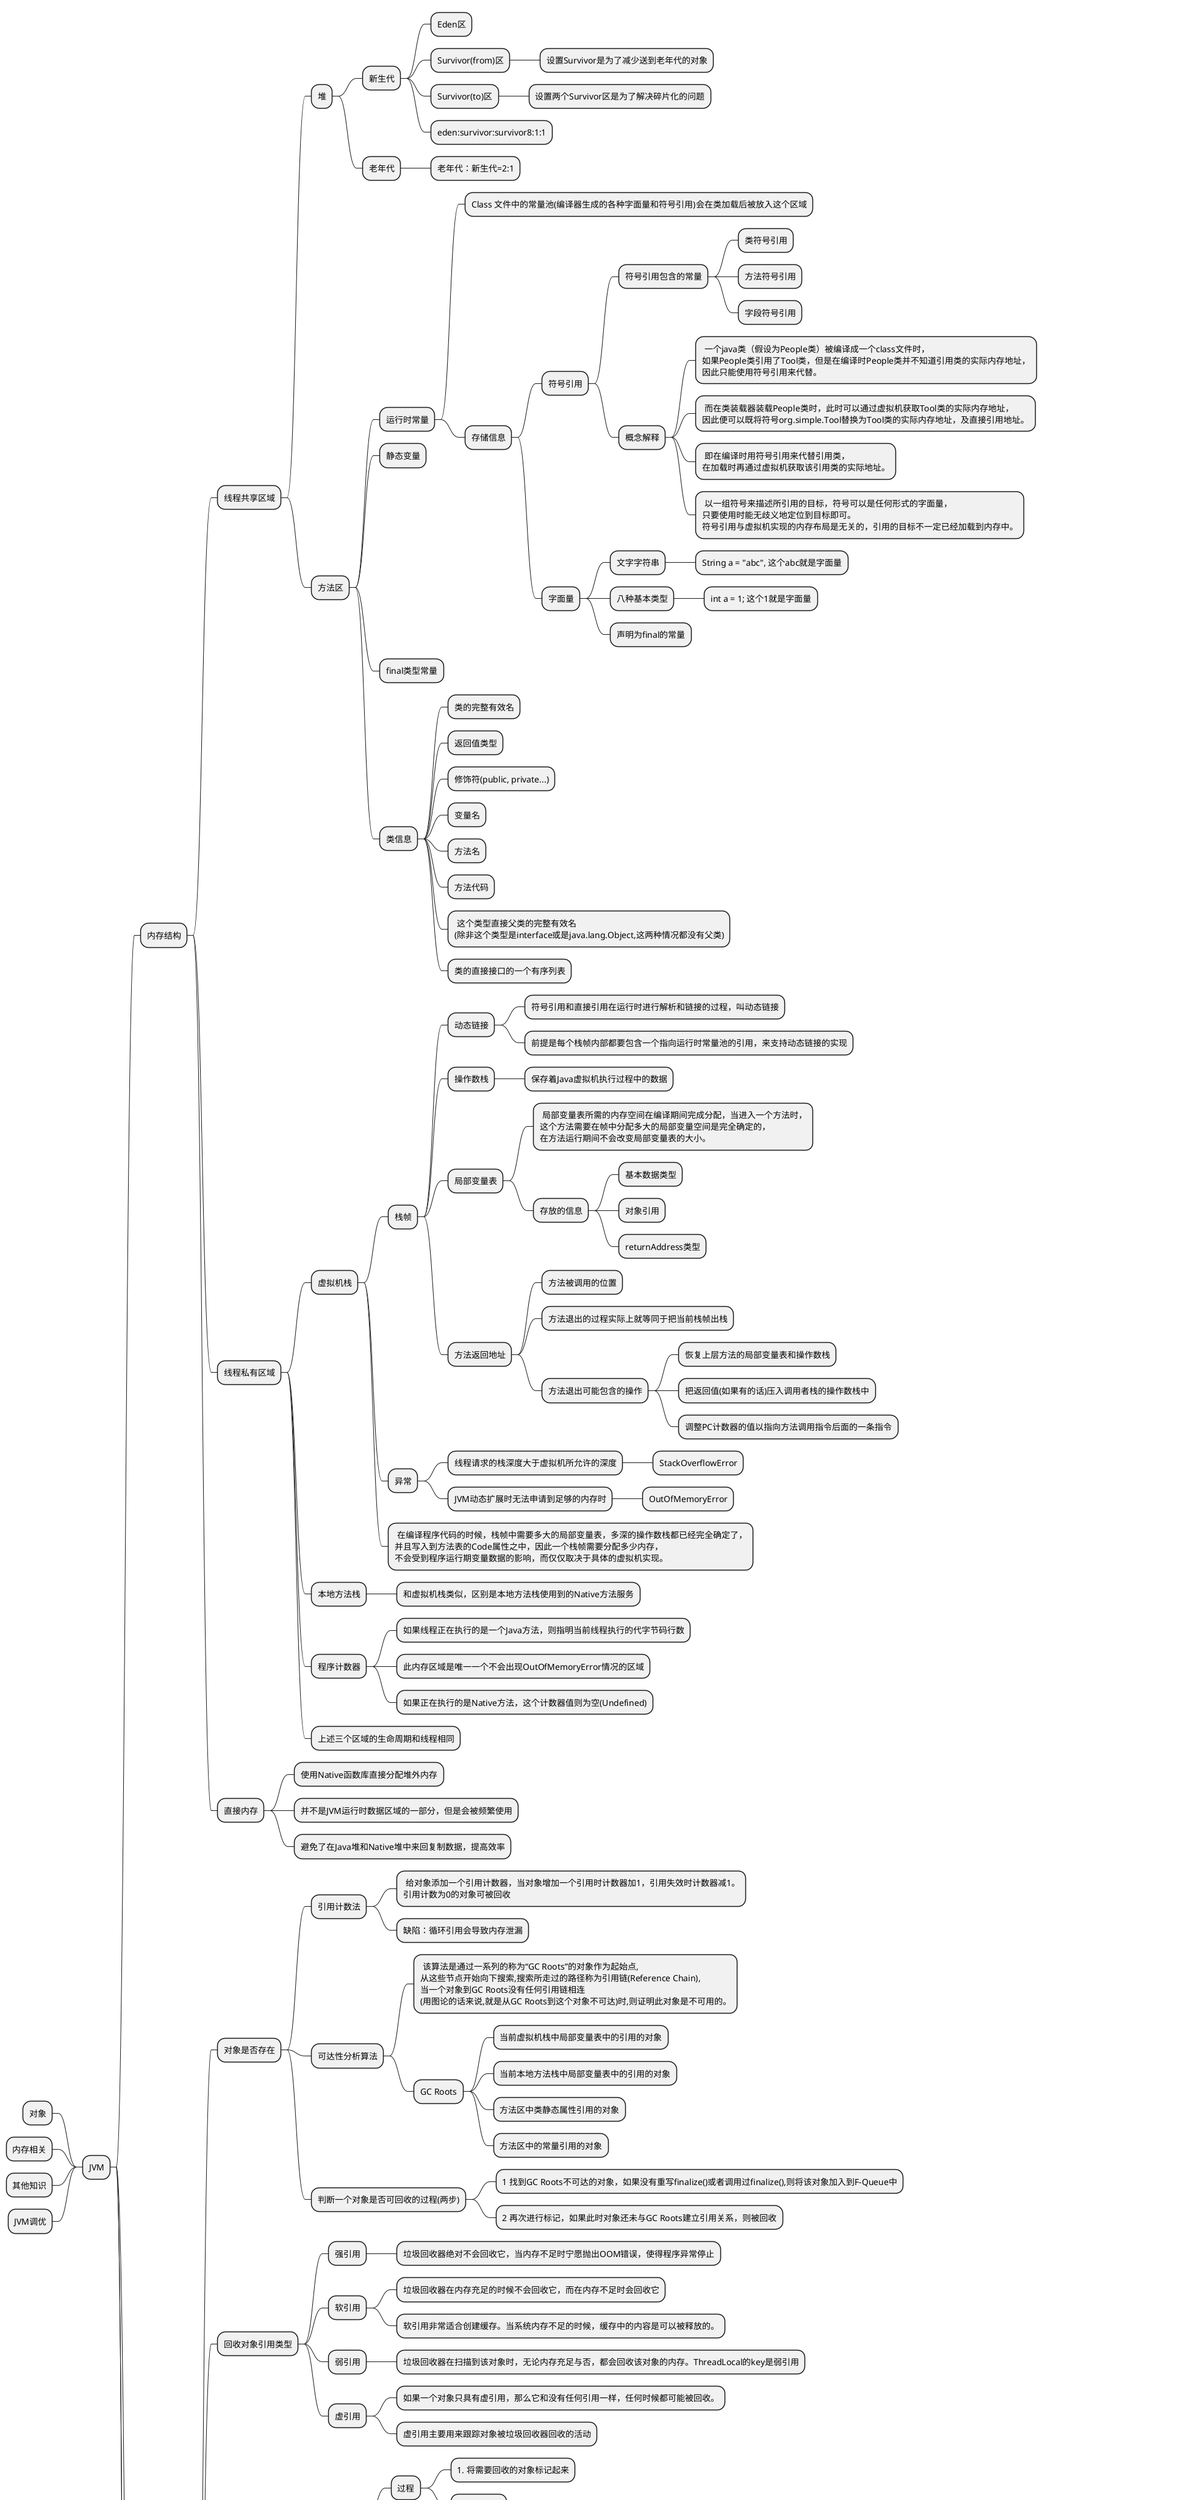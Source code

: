 @startmindmap
+ JVM
++ 内存结构
+++ 线程共享区域
++++ 堆
+++++ 新生代
++++++ Eden区
++++++ Survivor(from)区
+++++++ 设置Survivor是为了减少送到老年代的对象
++++++ Survivor(to)区
+++++++ 设置两个Survivor区是为了解决碎片化的问题
++++++ eden:survivor:survivor8:1:1
+++++ 老年代
++++++ 老年代：新生代=2:1
++++ 方法区
+++++ 运行时常量
++++++ Class 文件中的常量池(编译器生成的各种字面量和符号引用)会在类加载后被放入这个区域
++++++ 存储信息
+++++++ 符号引用
++++++++ 符号引用包含的常量
+++++++++ 类符号引用
+++++++++ 方法符号引用
+++++++++ 字段符号引用
++++++++ 概念解释
*********: 一个java类（假设为People类）被编译成一个class文件时，
如果People类引用了Tool类，但是在编译时People类并不知道引用类的实际内存地址，
因此只能使用符号引用来代替。;
*********: 而在类装载器装载People类时，此时可以通过虚拟机获取Tool类的实际内存地址，
因此便可以既将符号org.simple.Tool替换为Tool类的实际内存地址，及直接引用地址。;
*********: 即在编译时用符号引用来代替引用类，
在加载时再通过虚拟机获取该引用类的实际地址。;
*********: 以一组符号来描述所引用的目标，符号可以是任何形式的字面量，
只要使用时能无歧义地定位到目标即可。
符号引用与虚拟机实现的内存布局是无关的，引用的目标不一定已经加载到内存中。;
+++++++ 字面量
++++++++ 文字字符串
+++++++++ String a = "abc", 这个abc就是字面量
++++++++ 八种基本类型
+++++++++ int a = 1; 这个1就是字面量
++++++++ 声明为final的常量
+++++ 静态变量
+++++ final类型常量
+++++ 类信息
++++++ 类的完整有效名
++++++ 返回值类型
++++++ 修饰符(public, private...)
++++++ 变量名
++++++ 方法名
++++++ 方法代码
******: 这个类型直接父类的完整有效名
(除非这个类型是interface或是java.lang.Object,这两种情况都没有父类);
++++++ 类的直接接口的一个有序列表
+++ 线程私有区域
++++ 虚拟机栈
+++++ 栈帧
++++++ 动态链接
+++++++ 符号引用和直接引用在运行时进行解析和链接的过程，叫动态链接
+++++++ 前提是每个栈帧内部都要包含一个指向运行时常量池的引用，来支持动态链接的实现
++++++ 操作数栈
+++++++ 保存着Java虚拟机执行过程中的数据
++++++ 局部变量表
*******: 局部变量表所需的内存空间在编译期间完成分配，当进入一个方法时，
这个方法需要在帧中分配多大的局部变量空间是完全确定的，
在方法运行期间不会改变局部变量表的大小。;
+++++++ 存放的信息
++++++++ 基本数据类型
++++++++ 对象引用
++++++++ returnAddress类型
++++++ 方法返回地址
+++++++ 方法被调用的位置
+++++++ 方法退出的过程实际上就等同于把当前栈帧出栈
+++++++ 方法退出可能包含的操作
++++++++ 恢复上层方法的局部变量表和操作数栈
++++++++ 把返回值(如果有的话)压入调用者栈的操作数栈中
++++++++ 调整PC计数器的值以指向方法调用指令后面的一条指令
+++++ 异常
++++++ 线程请求的栈深度大于虚拟机所允许的深度
+++++++ StackOverflowError
++++++ JVM动态扩展时无法申请到足够的内存时
+++++++ OutOfMemoryError
*****: 在编译程序代码的时候，栈帧中需要多大的局部变量表，多深的操作数栈都已经完全确定了，
并且写入到方法表的Code属性之中，因此一个栈帧需要分配多少内存，
不会受到程序运行期变量数据的影响，而仅仅取决于具体的虚拟机实现。;
++++ 本地方法栈
+++++ 和虚拟机栈类似，区别是本地方法栈使用到的Native方法服务
++++ 程序计数器
+++++ 如果线程正在执行的是一个Java方法，则指明当前线程执行的代字节码行数
+++++ 此内存区域是唯一一个不会出现OutOfMemoryError情况的区域
+++++ 如果正在执行的是Native方法，这个计数器值则为空(Undefined)
++++ 上述三个区域的生命周期和线程相同
+++ 直接内存
++++ 使用Native函数库直接分配堆外内存
++++ 并不是JVM运行时数据区域的一部分，但是会被频繁使用
++++ 避免了在Java堆和Native堆中来回复制数据，提高效率
++ 垃圾回收
+++ 对象是否存在
++++ 引用计数法
*****: 给对象添加一个引用计数器，当对象增加一个引用时计数器加1，引用失效时计数器减1。
引用计数为0的对象可被回收;
+++++ 缺陷：循环引用会导致内存泄漏
++++ 可达性分析算法
*****: 该算法是通过一系列的称为“GC Roots”的对象作为起始点,
从这些节点开始向下搜索,搜索所走过的路径称为引用链(Reference Chain),
当一个对象到GC Roots没有任何引用链相连
(用图论的话来说,就是从GC Roots到这个对象不可达)时,则证明此对象是不可用的。;
+++++ GC Roots
++++++ 当前虚拟机栈中局部变量表中的引用的对象
++++++ 当前本地方法栈中局部变量表中的引用的对象
++++++ 方法区中类静态属性引用的对象
++++++ 方法区中的常量引用的对象
++++ 判断一个对象是否可回收的过程(两步)
+++++ 1 找到GC Roots不可达的对象，如果没有重写finalize()或者调用过finalize(),则将该对象加入到F-Queue中
+++++ 2 再次进行标记，如果此时对象还未与GC Roots建立引用关系，则被回收
+++ 回收对象引用类型
++++ 强引用
+++++ 垃圾回收器绝对不会回收它，当内存不足时宁愿抛出OOM错误，使得程序异常停止
++++ 软引用
+++++ 垃圾回收器在内存充足的时候不会回收它，而在内存不足时会回收它
+++++ 软引用非常适合创建缓存。当系统内存不足的时候，缓存中的内容是可以被释放的。
++++ 弱引用
+++++ 垃圾回收器在扫描到该对象时，无论内存充足与否，都会回收该对象的内存。ThreadLocal的key是弱引用
++++ 虚引用
+++++ 如果一个对象只具有虚引用，那么它和没有任何引用一样，任何时候都可能被回收。
+++++ 虚引用主要用来跟踪对象被垃圾回收器回收的活动
+++ 垃圾收集算法
++++ 标记-清除
+++++ 过程
++++++ 1. 将需要回收的对象标记起来
++++++ 2. 清除对象
+++++ 缺陷
++++++ 1. 标记和清除的效率都不高
++++++ 2. 产生大量的不连续的内存碎片
++++ 复制算法
*****: 复制算法是将内存划分为两块大小相等的区域，每次使用时都只用其中一块区域，
当发生垃圾回收时会将存活的对象全部复制到未使用的区域，然后对之前的区域进行全部回收。;
+++++ 新生代使用的是复制算法
+++++ 优点
++++++ 简单高效，不会出现内存碎片问题
+++++ 缺陷
++++++ 内存利用率低
++++++ 存活对象较多时效率明显会降低
++++ 标记整理
*****: 原理和标记清除算法类似，只是最后一步的清除改为了将存活的
对象全部移动到一端，然后再将边界之外的内存全部回收。;
+++++ 老年代使用的是标记-整理算法
+++++ 缺陷
++++++ 需要移动大量对象，效率不高
++++ 分代回收算法
+++++ 根据各个年代的特点选取不同的垃圾收集算法
+++++ 新生代使用复制算法
+++++ 老年代使用标记-整理或者标记-清除算法
+++ 垃圾收集器
++++ Serial收集器
+++++ 串行单线程收集器
+++++ 优点：简单高效
+++++ 是Client模式下的默认新生代收集器
++++ ParNew收集器
+++++ Serial收集器的多线程版本
*****: 是Server模式下的虚拟机首选新生代收集器，除了性能原因外，
主要是因为除了Serial收集器，只有它能与CMS收集器配合工作。
;
++++ Parallel Scavenge收集器
+++++ 多线程收集器
+++++ “吞吐量优先”收集器，更加关注系统的吞吐量
+++++ 适合在后台运算而不需要太多交互的任务
++++ Serial Old收集器
+++++ Serial收集器的老年代版本
+++++ 可用于Client模式下
+++++ 用于Server模式下时
++++++ 在 JDK 1.5 以及之前版本（Parallel Old 诞生以前）中与 Parallel Scavenge 收集器搭配使用
++++++ 作为 CMS 收集器的后备预案，在并发收集发生 Concurrent Mode Failure 时使用。
++++ ParNew Old收集器
+++++ Parallel Scavenge收集器的老年代版本
+++++ 注重程序吞吐量
++++ CMS收集器
+++++ 流程
++++++ 初始标记：仅仅只是标记一下 GC Roots 能直接关联到的对象，速度很快，需要停顿（STW）
++++++ 并发标记：从GC Root 开始对堆中对象进行可达性分析，找到存活对象，它在整个回收过程中耗时最长，不需要停顿。
++++++ 重新标记：为了修正并发标记期间因用户程序继续运作而导致标记产生变动的那一部分对象的标记记录，需要停顿(STW)
++++++ 并发清除：不需要停顿。
+++++ 缺陷
++++++ 吞吐量低
+++++++ 低停顿时间是以牺牲吞吐量为代价的，导致 CPU 利用率不够高
++++++ 无法处理浮动垃圾，可能出现 Concurrent Mode Failure
+++++++ 浮动垃圾是指并发清除阶段由于用户线程继续运行而产生的垃圾，这部分垃圾只能到下一次 GC 时才能进行回收
+++++++ 由于浮动垃圾的存在，因此需要预留出一部分内存，意味着 CMS 收集不能像其它收集器那样等待老年代快满的时候再回收。
+++++++ 如果预留的内存不够存放浮动垃圾，就会出现 Concurrent Mode Failure，这时虚拟机将临时启用 Serial Old 来替代 CMS
++++++ 会产生空间碎片
+++++++ 标记-清除算法会导致产生不连续的空间碎片
++++ G1收集器
+++++ G1 把堆划分成多个大小相等的独立区域（Region），新生代和老年代不再物理隔离。
+++++ 流程
******: 初始标记：仅仅只是标记一下GC Roots 能直接关联到的对象，并且修改TAMS（Nest Top Mark Start）的值，
让下一阶段用户程序并发运行时，能在正确可以的Region中创建对象，此阶段需要停顿线程(STW)，但耗时很短。;
******: 并发标记：从GC Root 开始对堆中对象进行可达性分析，找到存活对象，
此阶段耗时较长，但可与用户程序并发执行。;
******: 最终标记：为了修正在并发标记期间因用户程序继续运作而导致标记产生变动的那一部分标记记录，
虚拟机将这段时间对象变化记录在线程的 Remembered Set Logs 里面，
最终标记阶段需要把 Remembered Set Logs 的数据合并到 Remembered Set 中。
这阶段需要停顿线程(STW)，但是可并行执行。;
******: 筛选回收：首先对各个 Region 中的回收价值和成本进行排序，根据用户所期望的 GC 停顿时间来制定回收计划。
此阶段其实也可以做到与用户程序一起并发执行，但是因为只回收一部分 Region，
时间是用户可控制的，而且停顿用户线程将大幅度提高收集效率。;
+++++ 特点
++++++ 空间整合，不会产生内存碎片
++++++ 可预测的停顿
+++++ 参数设置
++++++ -XX:+UseG1GC
++++++ -XX:MaxGCPauseMillis
++ 类加载机制
++ class文件结构
-- 对象
-- 内存相关
-- 其他知识
-- JVM调优
@endmindmap